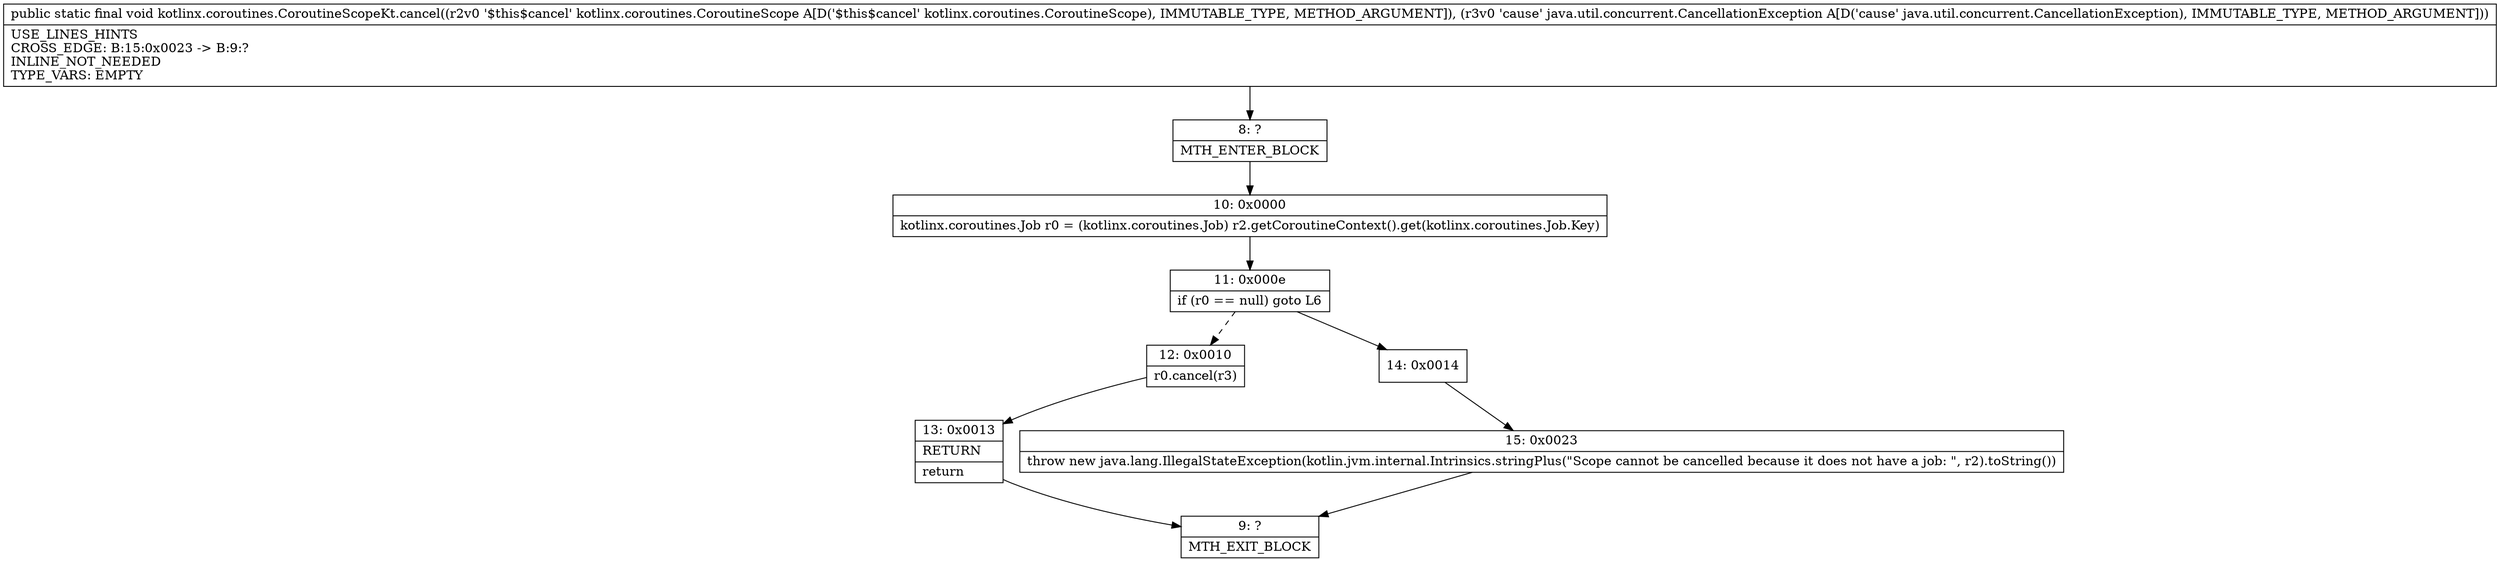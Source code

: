 digraph "CFG forkotlinx.coroutines.CoroutineScopeKt.cancel(Lkotlinx\/coroutines\/CoroutineScope;Ljava\/util\/concurrent\/CancellationException;)V" {
Node_8 [shape=record,label="{8\:\ ?|MTH_ENTER_BLOCK\l}"];
Node_10 [shape=record,label="{10\:\ 0x0000|kotlinx.coroutines.Job r0 = (kotlinx.coroutines.Job) r2.getCoroutineContext().get(kotlinx.coroutines.Job.Key)\l}"];
Node_11 [shape=record,label="{11\:\ 0x000e|if (r0 == null) goto L6\l}"];
Node_12 [shape=record,label="{12\:\ 0x0010|r0.cancel(r3)\l}"];
Node_13 [shape=record,label="{13\:\ 0x0013|RETURN\l|return\l}"];
Node_9 [shape=record,label="{9\:\ ?|MTH_EXIT_BLOCK\l}"];
Node_14 [shape=record,label="{14\:\ 0x0014}"];
Node_15 [shape=record,label="{15\:\ 0x0023|throw new java.lang.IllegalStateException(kotlin.jvm.internal.Intrinsics.stringPlus(\"Scope cannot be cancelled because it does not have a job: \", r2).toString())\l}"];
MethodNode[shape=record,label="{public static final void kotlinx.coroutines.CoroutineScopeKt.cancel((r2v0 '$this$cancel' kotlinx.coroutines.CoroutineScope A[D('$this$cancel' kotlinx.coroutines.CoroutineScope), IMMUTABLE_TYPE, METHOD_ARGUMENT]), (r3v0 'cause' java.util.concurrent.CancellationException A[D('cause' java.util.concurrent.CancellationException), IMMUTABLE_TYPE, METHOD_ARGUMENT]))  | USE_LINES_HINTS\lCROSS_EDGE: B:15:0x0023 \-\> B:9:?\lINLINE_NOT_NEEDED\lTYPE_VARS: EMPTY\l}"];
MethodNode -> Node_8;Node_8 -> Node_10;
Node_10 -> Node_11;
Node_11 -> Node_12[style=dashed];
Node_11 -> Node_14;
Node_12 -> Node_13;
Node_13 -> Node_9;
Node_14 -> Node_15;
Node_15 -> Node_9;
}

